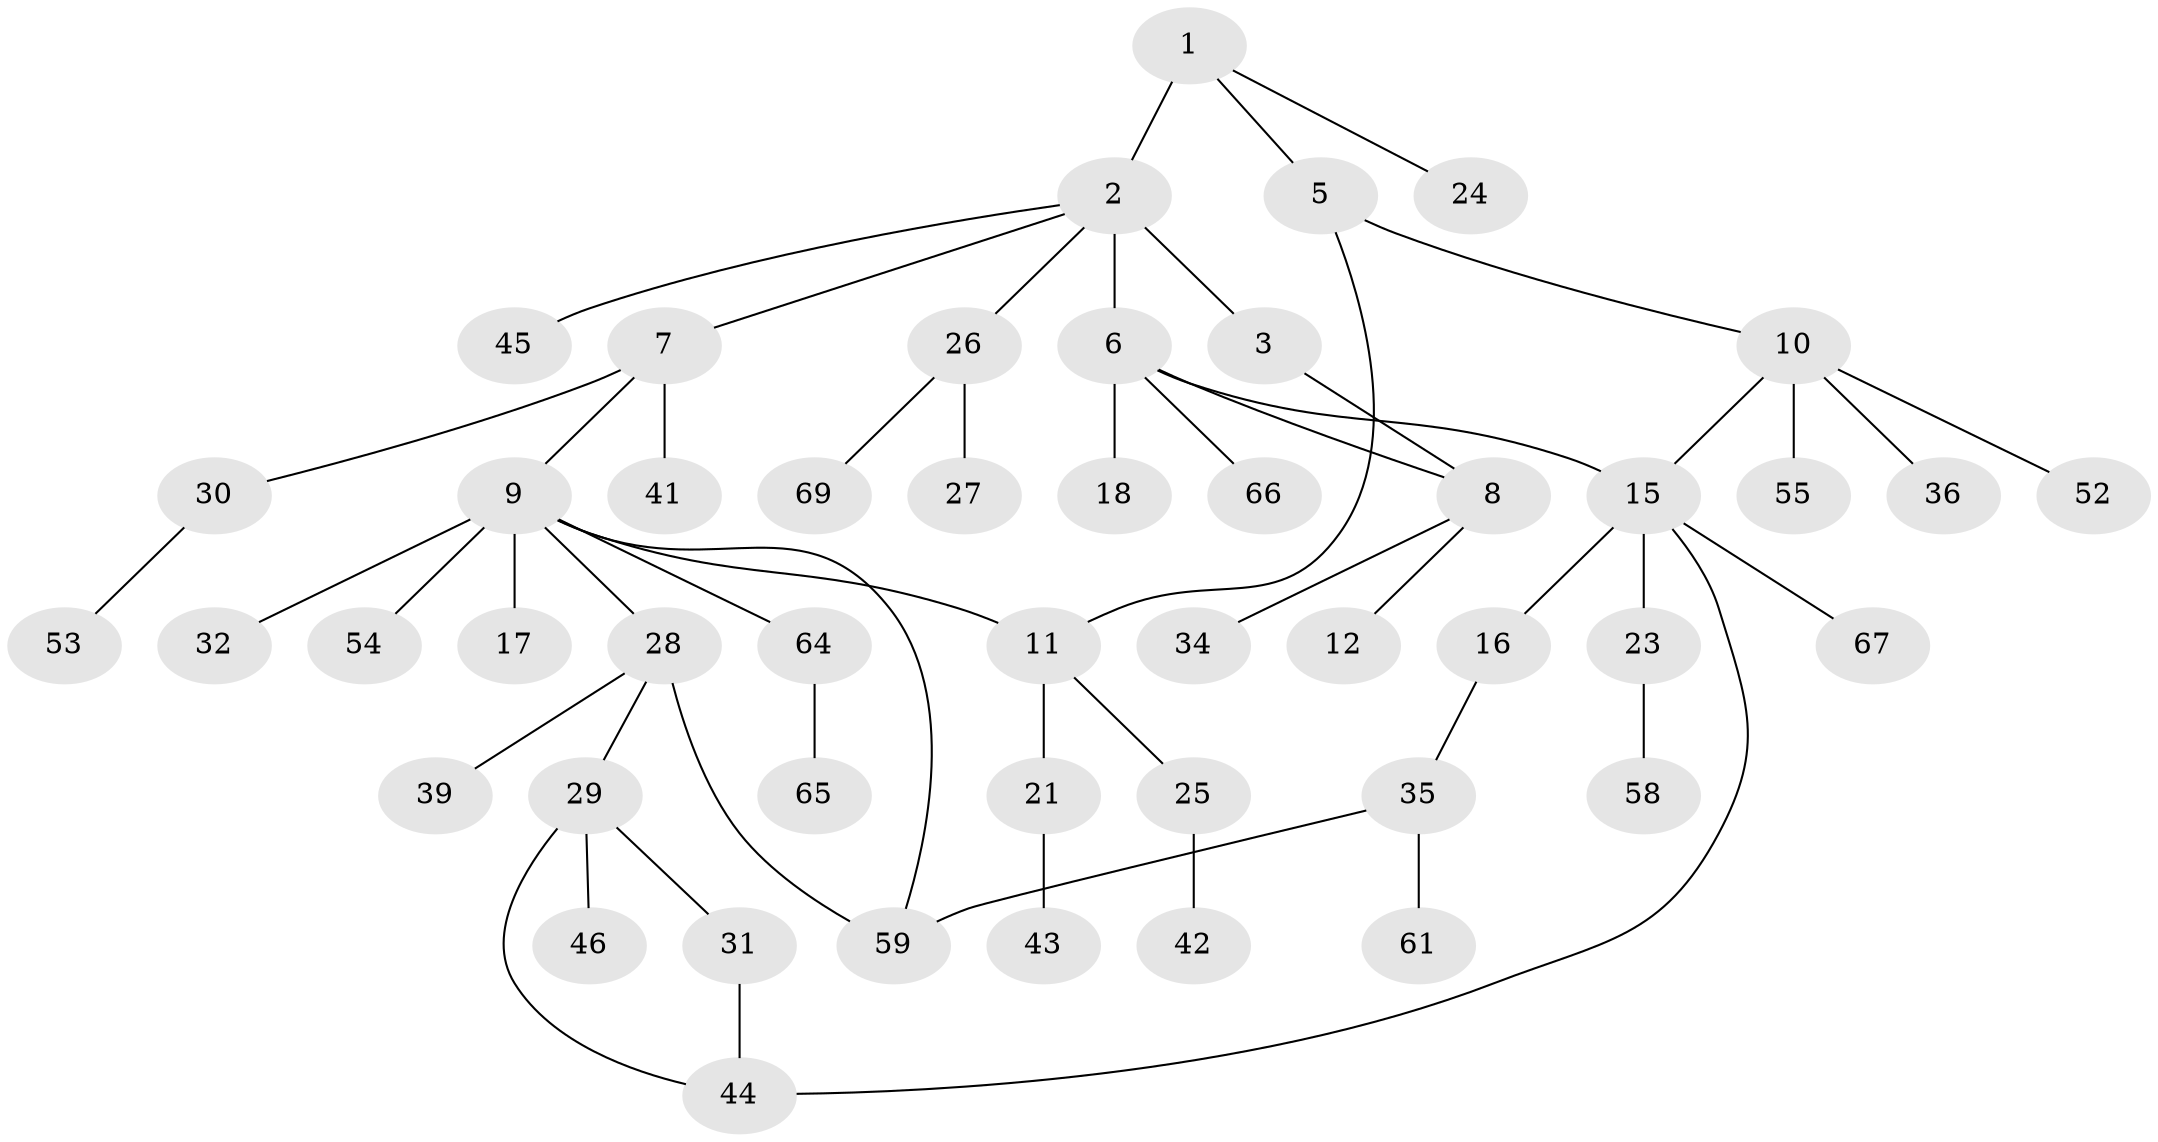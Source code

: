 // original degree distribution, {5: 0.07246376811594203, 3: 0.14492753623188406, 1: 0.463768115942029, 4: 0.08695652173913043, 8: 0.014492753623188406, 2: 0.2028985507246377, 7: 0.014492753623188406}
// Generated by graph-tools (version 1.1) at 2025/10/02/27/25 16:10:52]
// undirected, 48 vertices, 54 edges
graph export_dot {
graph [start="1"]
  node [color=gray90,style=filled];
  1 [super="+14"];
  2 [super="+19"];
  3 [super="+4"];
  5;
  6 [super="+51"];
  7 [super="+13"];
  8 [super="+22"];
  9 [super="+38"];
  10 [super="+20"];
  11 [super="+62"];
  12;
  15 [super="+48"];
  16;
  17;
  18 [super="+33"];
  21;
  23 [super="+37"];
  24;
  25 [super="+47"];
  26 [super="+50"];
  27;
  28 [super="+68"];
  29 [super="+40"];
  30 [super="+49"];
  31;
  32;
  34 [super="+60"];
  35 [super="+56"];
  36;
  39;
  41;
  42;
  43;
  44 [super="+57"];
  45;
  46;
  52;
  53;
  54;
  55;
  58;
  59 [super="+63"];
  61;
  64;
  65;
  66;
  67;
  69;
  1 -- 2 [weight=2];
  1 -- 5;
  1 -- 24;
  2 -- 3;
  2 -- 6;
  2 -- 7;
  2 -- 26;
  2 -- 45;
  3 -- 8;
  5 -- 10;
  5 -- 11;
  6 -- 15;
  6 -- 18 [weight=2];
  6 -- 8;
  6 -- 66;
  7 -- 9;
  7 -- 41;
  7 -- 30;
  8 -- 12;
  8 -- 34;
  9 -- 17;
  9 -- 28;
  9 -- 32;
  9 -- 54;
  9 -- 11;
  9 -- 64;
  9 -- 59;
  10 -- 36;
  10 -- 15;
  10 -- 52;
  10 -- 55;
  11 -- 21;
  11 -- 25;
  15 -- 16;
  15 -- 23;
  15 -- 67;
  15 -- 44;
  16 -- 35;
  21 -- 43;
  23 -- 58;
  25 -- 42;
  26 -- 27;
  26 -- 69;
  28 -- 29;
  28 -- 39;
  28 -- 59;
  29 -- 31;
  29 -- 46;
  29 -- 44;
  30 -- 53;
  31 -- 44;
  35 -- 59;
  35 -- 61;
  64 -- 65;
}
